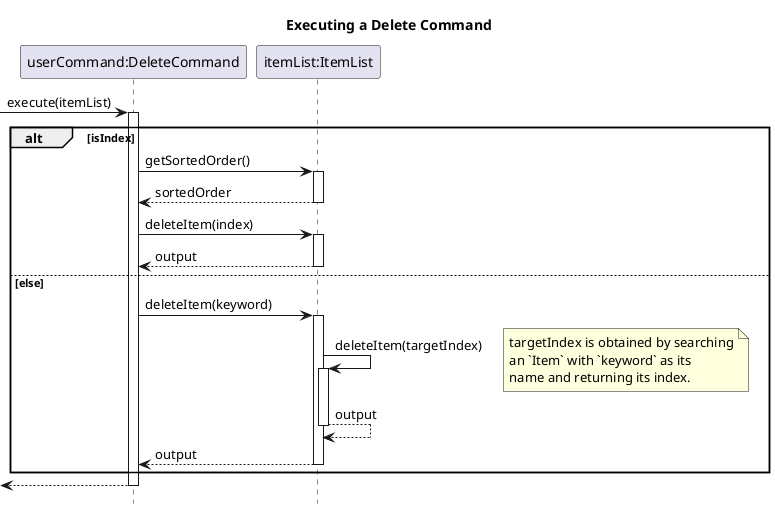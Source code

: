 @startuml
hide footbox

title Executing a Delete Command

participant "userCommand:DeleteCommand" as Delete_Command
participant "itemList:ItemList" as Item_List

-> Delete_Command : execute(itemList)
activate Delete_Command

alt isIndex

Delete_Command -> Item_List : getSortedOrder()
activate Item_List
return sortedOrder

Delete_Command -> Item_List : deleteItem(index)
activate Item_List
return output

else else

Delete_Command -> Item_List : deleteItem(keyword)
activate Item_List
Item_List -> Item_List : deleteItem(targetIndex)

note right
targetIndex is obtained by searching
an `Item` with `keyword` as its
name and returning its index.
end note
activate Item_List
return output
return output

end

return

@enduml